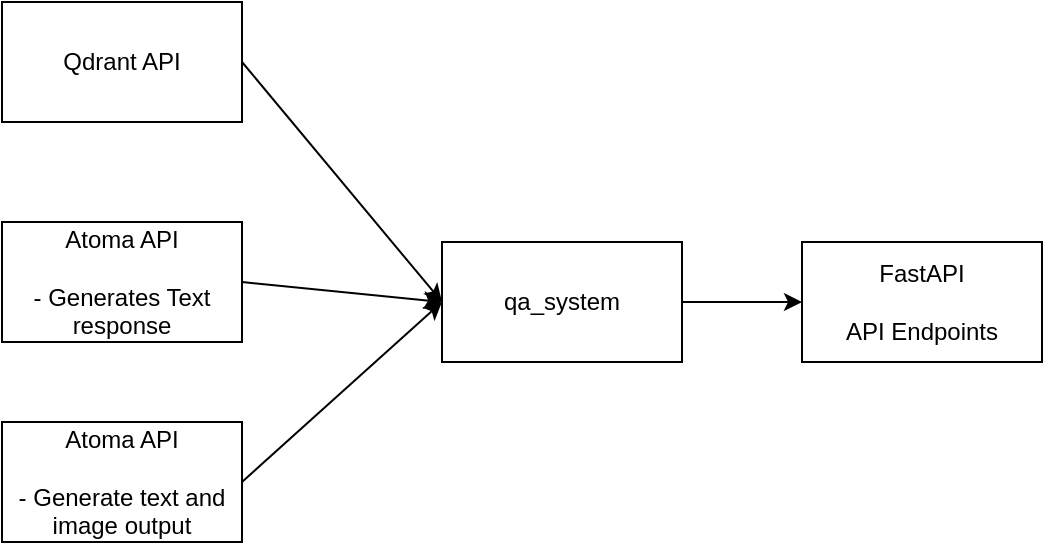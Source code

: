 <mxfile>
    <diagram id="A89Dq_OfN2qkEtdfncuZ" name="Page-1">
        <mxGraphModel dx="1531" dy="546" grid="1" gridSize="10" guides="1" tooltips="1" connect="1" arrows="1" fold="1" page="1" pageScale="1" pageWidth="850" pageHeight="1100" math="0" shadow="0">
            <root>
                <mxCell id="0"/>
                <mxCell id="1" parent="0"/>
                <mxCell id="5" style="edgeStyle=none;html=1;exitX=1;exitY=0.5;exitDx=0;exitDy=0;entryX=0;entryY=0.5;entryDx=0;entryDy=0;" parent="1" source="2" target="4" edge="1">
                    <mxGeometry relative="1" as="geometry"/>
                </mxCell>
                <mxCell id="2" value="Atoma API&lt;br&gt;&lt;br&gt;- Generates Text response" style="rounded=0;whiteSpace=wrap;html=1;" parent="1" vertex="1">
                    <mxGeometry x="110" y="230" width="120" height="60" as="geometry"/>
                </mxCell>
                <mxCell id="6" style="edgeStyle=none;html=1;exitX=1;exitY=0.5;exitDx=0;exitDy=0;entryX=0;entryY=0.5;entryDx=0;entryDy=0;" parent="1" source="3" target="4" edge="1">
                    <mxGeometry relative="1" as="geometry">
                        <mxPoint x="330" y="270" as="targetPoint"/>
                    </mxGeometry>
                </mxCell>
                <mxCell id="3" value="Atoma API&lt;br&gt;&lt;br&gt;- Generate text and image output" style="rounded=0;whiteSpace=wrap;html=1;" parent="1" vertex="1">
                    <mxGeometry x="110" y="330" width="120" height="60" as="geometry"/>
                </mxCell>
                <mxCell id="8" style="edgeStyle=none;html=1;entryX=0;entryY=0.5;entryDx=0;entryDy=0;" parent="1" source="4" target="7" edge="1">
                    <mxGeometry relative="1" as="geometry"/>
                </mxCell>
                <mxCell id="4" value="qa_system" style="rounded=0;whiteSpace=wrap;html=1;" parent="1" vertex="1">
                    <mxGeometry x="330" y="240" width="120" height="60" as="geometry"/>
                </mxCell>
                <mxCell id="7" value="FastAPI&lt;br&gt;&lt;br&gt;API Endpoints" style="rounded=0;whiteSpace=wrap;html=1;" parent="1" vertex="1">
                    <mxGeometry x="510" y="240" width="120" height="60" as="geometry"/>
                </mxCell>
                <mxCell id="10" style="edgeStyle=none;html=1;exitX=1;exitY=0.5;exitDx=0;exitDy=0;entryX=0;entryY=0.5;entryDx=0;entryDy=0;" parent="1" source="9" target="4" edge="1">
                    <mxGeometry relative="1" as="geometry"/>
                </mxCell>
                <mxCell id="9" value="Qdrant API" style="rounded=0;whiteSpace=wrap;html=1;" parent="1" vertex="1">
                    <mxGeometry x="110" y="120" width="120" height="60" as="geometry"/>
                </mxCell>
            </root>
        </mxGraphModel>
    </diagram>
</mxfile>